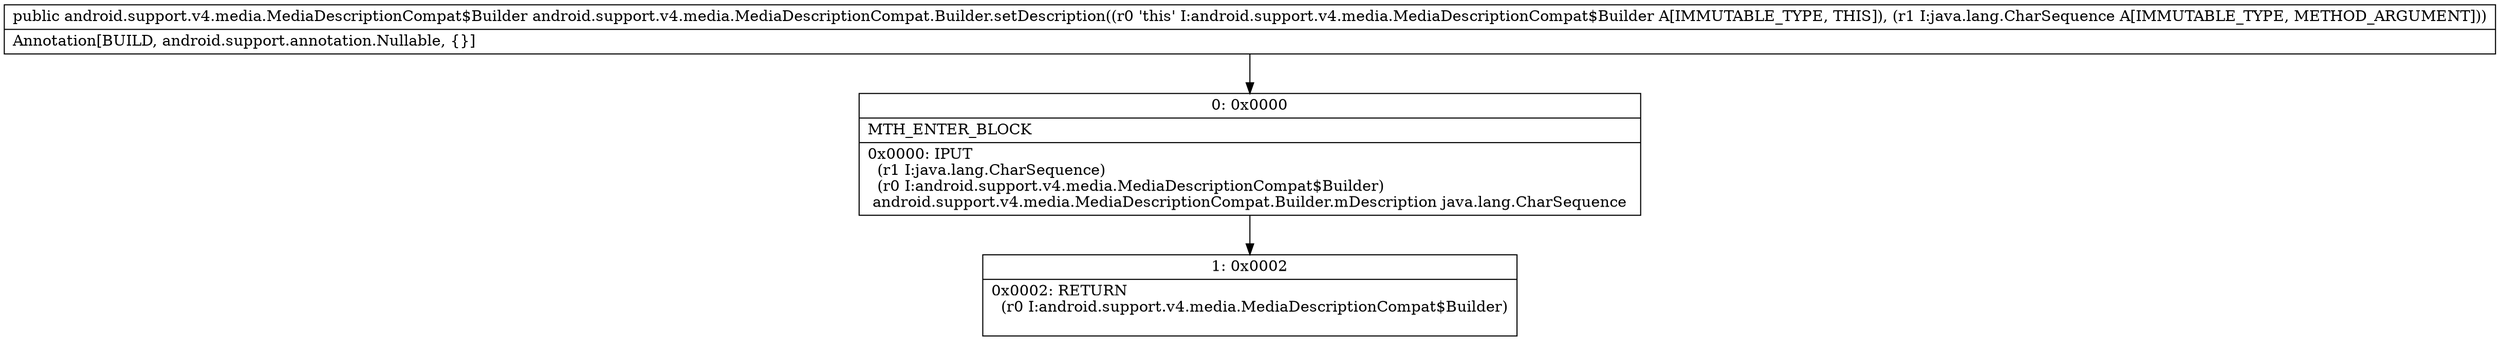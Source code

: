 digraph "CFG forandroid.support.v4.media.MediaDescriptionCompat.Builder.setDescription(Ljava\/lang\/CharSequence;)Landroid\/support\/v4\/media\/MediaDescriptionCompat$Builder;" {
Node_0 [shape=record,label="{0\:\ 0x0000|MTH_ENTER_BLOCK\l|0x0000: IPUT  \l  (r1 I:java.lang.CharSequence)\l  (r0 I:android.support.v4.media.MediaDescriptionCompat$Builder)\l android.support.v4.media.MediaDescriptionCompat.Builder.mDescription java.lang.CharSequence \l}"];
Node_1 [shape=record,label="{1\:\ 0x0002|0x0002: RETURN  \l  (r0 I:android.support.v4.media.MediaDescriptionCompat$Builder)\l \l}"];
MethodNode[shape=record,label="{public android.support.v4.media.MediaDescriptionCompat$Builder android.support.v4.media.MediaDescriptionCompat.Builder.setDescription((r0 'this' I:android.support.v4.media.MediaDescriptionCompat$Builder A[IMMUTABLE_TYPE, THIS]), (r1 I:java.lang.CharSequence A[IMMUTABLE_TYPE, METHOD_ARGUMENT]))  | Annotation[BUILD, android.support.annotation.Nullable, \{\}]\l}"];
MethodNode -> Node_0;
Node_0 -> Node_1;
}

